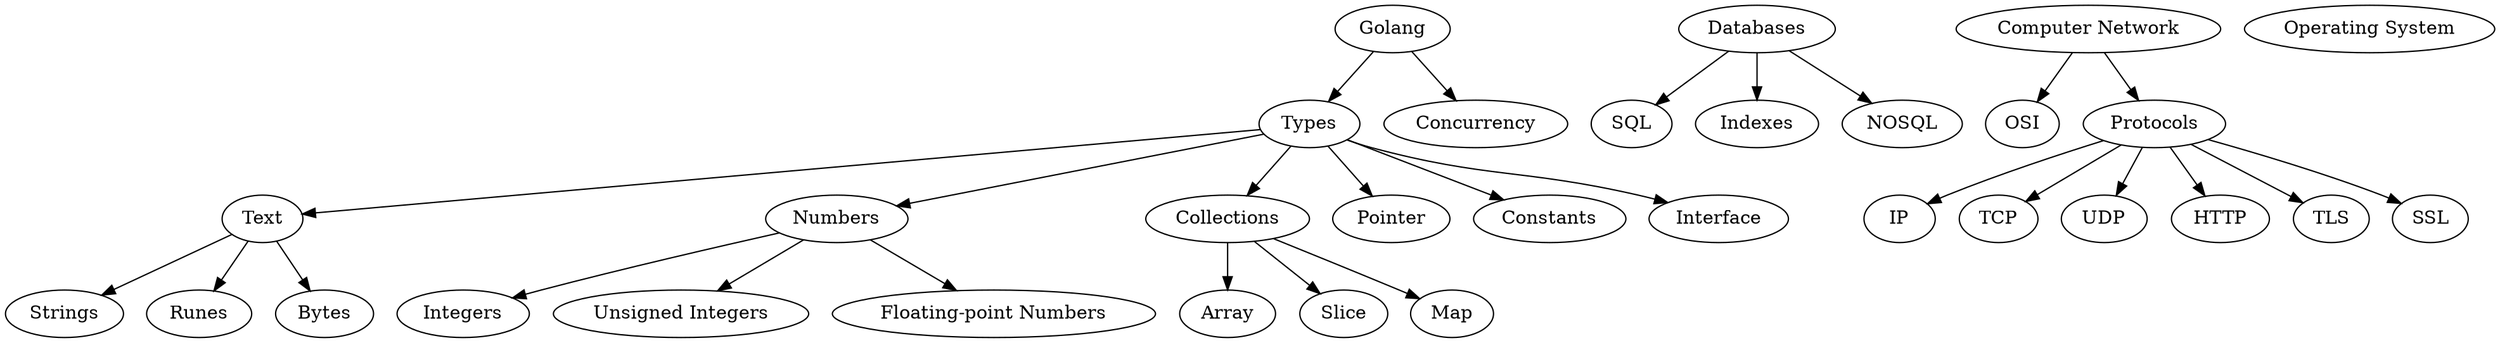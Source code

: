 // This document is written on DOT language
// by Dzyanis Kuzmenka

digraph backend {
    go [label="Golang"];
    db [label="Databases"];
    networks [label="Computer Network"];
    os [label="Operating System"];

    // Golang
    go -> {
        go_types [label="Types"]
        go_concurrency [label="Concurrency"]
    };

        go_types -> {
            go_types_text [label="Text"]
            go_types_numbers [label="Numbers"]
            go_types_collections [label="Collections"]
            go_types_pointer [label="Pointer"]
            go_types_constant [label="Constants"]
            go_types_interface [label="Interface"]
        };

            go_types_text -> {
                go_types_text_strings [label="Strings"]
                go_types_text_runes [label="Runes"]
                go_types_text_bytes [label="Bytes"]
            };

            go_types_numbers -> {
                go_types_numbers_int [label="Integers"]
                go_types_numbers_uint [label="Unsigned Integers"]
                go_types_numbers_float [label="Floating-point Numbers"]
            };

            go_types_collections -> {
                go_types_collections_array [label="Array"]
                go_types_collections_slice [label="Slice"]
                go_types_collections_map [label="Map"]
            };

    // Databases
    db -> {
        db_sql [label="SQL"];
        db_indexes [label="Indexes"];
        db_nosql [label="NOSQL"];
    }

    // Computer network
    networks -> {
        networks_osi [label="OSI"];
        networks_protocols [label="Protocols"];
    }

        networks_protocols -> {
            networks_protocols_IP [label="IP"];
            networks_protocols_TCP [label="TCP"];
            networks_protocols_UDP [label="UDP"];
            networks_protocols_HTTP [label="HTTP"];
            networks_protocols_TLS [label="TLS"];
            networks_protocols_SSL [label="SSL"];
        }
}